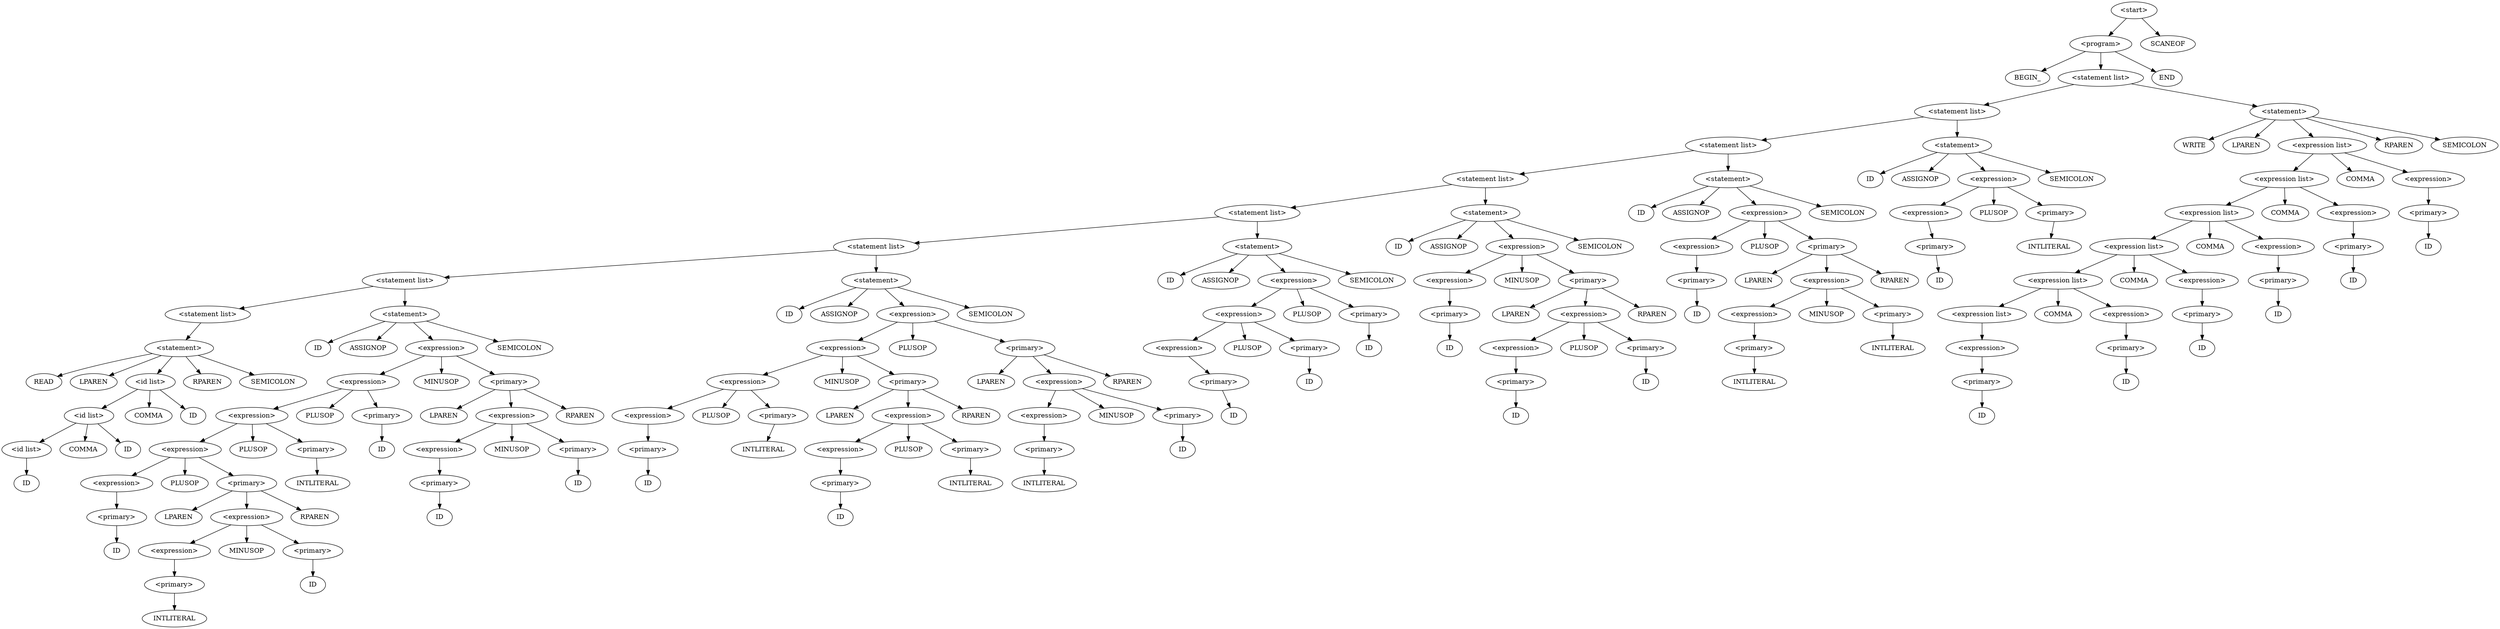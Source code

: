digraph AST {
node0 [label="<start>"];
node1 [label="<program>"];
node2 [label="BEGIN_"];
node1 -> node2;
node3 [label="<statement list>"];
node4 [label="<statement list>"];
node5 [label="<statement list>"];
node6 [label="<statement list>"];
node7 [label="<statement list>"];
node8 [label="<statement list>"];
node9 [label="<statement list>"];
node10 [label="<statement list>"];
node11 [label="<statement>"];
node12 [label="READ"];
node11 -> node12;
node13 [label="LPAREN"];
node11 -> node13;
node14 [label="<id list>"];
node15 [label="<id list>"];
node16 [label="<id list>"];
node17 [label="ID"];
node16 -> node17;
node15 -> node16;
node18 [label="COMMA"];
node15 -> node18;
node19 [label="ID"];
node15 -> node19;
node14 -> node15;
node20 [label="COMMA"];
node14 -> node20;
node21 [label="ID"];
node14 -> node21;
node11 -> node14;
node22 [label="RPAREN"];
node11 -> node22;
node23 [label="SEMICOLON"];
node11 -> node23;
node10 -> node11;
node9 -> node10;
node24 [label="<statement>"];
node25 [label="ID"];
node24 -> node25;
node26 [label="ASSIGNOP"];
node24 -> node26;
node27 [label="<expression>"];
node28 [label="<expression>"];
node29 [label="<expression>"];
node30 [label="<expression>"];
node31 [label="<expression>"];
node32 [label="<primary>"];
node33 [label="ID"];
node32 -> node33;
node31 -> node32;
node30 -> node31;
node34 [label="PLUSOP"];
node30 -> node34;
node35 [label="<primary>"];
node36 [label="LPAREN"];
node35 -> node36;
node37 [label="<expression>"];
node38 [label="<expression>"];
node39 [label="<primary>"];
node40 [label="INTLITERAL"];
node39 -> node40;
node38 -> node39;
node37 -> node38;
node41 [label="MINUSOP"];
node37 -> node41;
node42 [label="<primary>"];
node43 [label="ID"];
node42 -> node43;
node37 -> node42;
node35 -> node37;
node44 [label="RPAREN"];
node35 -> node44;
node30 -> node35;
node29 -> node30;
node45 [label="PLUSOP"];
node29 -> node45;
node46 [label="<primary>"];
node47 [label="INTLITERAL"];
node46 -> node47;
node29 -> node46;
node28 -> node29;
node48 [label="PLUSOP"];
node28 -> node48;
node49 [label="<primary>"];
node50 [label="ID"];
node49 -> node50;
node28 -> node49;
node27 -> node28;
node51 [label="MINUSOP"];
node27 -> node51;
node52 [label="<primary>"];
node53 [label="LPAREN"];
node52 -> node53;
node54 [label="<expression>"];
node55 [label="<expression>"];
node56 [label="<primary>"];
node57 [label="ID"];
node56 -> node57;
node55 -> node56;
node54 -> node55;
node58 [label="MINUSOP"];
node54 -> node58;
node59 [label="<primary>"];
node60 [label="ID"];
node59 -> node60;
node54 -> node59;
node52 -> node54;
node61 [label="RPAREN"];
node52 -> node61;
node27 -> node52;
node24 -> node27;
node62 [label="SEMICOLON"];
node24 -> node62;
node9 -> node24;
node8 -> node9;
node63 [label="<statement>"];
node64 [label="ID"];
node63 -> node64;
node65 [label="ASSIGNOP"];
node63 -> node65;
node66 [label="<expression>"];
node67 [label="<expression>"];
node68 [label="<expression>"];
node69 [label="<expression>"];
node70 [label="<primary>"];
node71 [label="ID"];
node70 -> node71;
node69 -> node70;
node68 -> node69;
node72 [label="PLUSOP"];
node68 -> node72;
node73 [label="<primary>"];
node74 [label="INTLITERAL"];
node73 -> node74;
node68 -> node73;
node67 -> node68;
node75 [label="MINUSOP"];
node67 -> node75;
node76 [label="<primary>"];
node77 [label="LPAREN"];
node76 -> node77;
node78 [label="<expression>"];
node79 [label="<expression>"];
node80 [label="<primary>"];
node81 [label="ID"];
node80 -> node81;
node79 -> node80;
node78 -> node79;
node82 [label="PLUSOP"];
node78 -> node82;
node83 [label="<primary>"];
node84 [label="INTLITERAL"];
node83 -> node84;
node78 -> node83;
node76 -> node78;
node85 [label="RPAREN"];
node76 -> node85;
node67 -> node76;
node66 -> node67;
node86 [label="PLUSOP"];
node66 -> node86;
node87 [label="<primary>"];
node88 [label="LPAREN"];
node87 -> node88;
node89 [label="<expression>"];
node90 [label="<expression>"];
node91 [label="<primary>"];
node92 [label="INTLITERAL"];
node91 -> node92;
node90 -> node91;
node89 -> node90;
node93 [label="MINUSOP"];
node89 -> node93;
node94 [label="<primary>"];
node95 [label="ID"];
node94 -> node95;
node89 -> node94;
node87 -> node89;
node96 [label="RPAREN"];
node87 -> node96;
node66 -> node87;
node63 -> node66;
node97 [label="SEMICOLON"];
node63 -> node97;
node8 -> node63;
node7 -> node8;
node98 [label="<statement>"];
node99 [label="ID"];
node98 -> node99;
node100 [label="ASSIGNOP"];
node98 -> node100;
node101 [label="<expression>"];
node102 [label="<expression>"];
node103 [label="<expression>"];
node104 [label="<primary>"];
node105 [label="ID"];
node104 -> node105;
node103 -> node104;
node102 -> node103;
node106 [label="PLUSOP"];
node102 -> node106;
node107 [label="<primary>"];
node108 [label="ID"];
node107 -> node108;
node102 -> node107;
node101 -> node102;
node109 [label="PLUSOP"];
node101 -> node109;
node110 [label="<primary>"];
node111 [label="ID"];
node110 -> node111;
node101 -> node110;
node98 -> node101;
node112 [label="SEMICOLON"];
node98 -> node112;
node7 -> node98;
node6 -> node7;
node113 [label="<statement>"];
node114 [label="ID"];
node113 -> node114;
node115 [label="ASSIGNOP"];
node113 -> node115;
node116 [label="<expression>"];
node117 [label="<expression>"];
node118 [label="<primary>"];
node119 [label="ID"];
node118 -> node119;
node117 -> node118;
node116 -> node117;
node120 [label="MINUSOP"];
node116 -> node120;
node121 [label="<primary>"];
node122 [label="LPAREN"];
node121 -> node122;
node123 [label="<expression>"];
node124 [label="<expression>"];
node125 [label="<primary>"];
node126 [label="ID"];
node125 -> node126;
node124 -> node125;
node123 -> node124;
node127 [label="PLUSOP"];
node123 -> node127;
node128 [label="<primary>"];
node129 [label="ID"];
node128 -> node129;
node123 -> node128;
node121 -> node123;
node130 [label="RPAREN"];
node121 -> node130;
node116 -> node121;
node113 -> node116;
node131 [label="SEMICOLON"];
node113 -> node131;
node6 -> node113;
node5 -> node6;
node132 [label="<statement>"];
node133 [label="ID"];
node132 -> node133;
node134 [label="ASSIGNOP"];
node132 -> node134;
node135 [label="<expression>"];
node136 [label="<expression>"];
node137 [label="<primary>"];
node138 [label="ID"];
node137 -> node138;
node136 -> node137;
node135 -> node136;
node139 [label="PLUSOP"];
node135 -> node139;
node140 [label="<primary>"];
node141 [label="LPAREN"];
node140 -> node141;
node142 [label="<expression>"];
node143 [label="<expression>"];
node144 [label="<primary>"];
node145 [label="INTLITERAL"];
node144 -> node145;
node143 -> node144;
node142 -> node143;
node146 [label="MINUSOP"];
node142 -> node146;
node147 [label="<primary>"];
node148 [label="INTLITERAL"];
node147 -> node148;
node142 -> node147;
node140 -> node142;
node149 [label="RPAREN"];
node140 -> node149;
node135 -> node140;
node132 -> node135;
node150 [label="SEMICOLON"];
node132 -> node150;
node5 -> node132;
node4 -> node5;
node151 [label="<statement>"];
node152 [label="ID"];
node151 -> node152;
node153 [label="ASSIGNOP"];
node151 -> node153;
node154 [label="<expression>"];
node155 [label="<expression>"];
node156 [label="<primary>"];
node157 [label="ID"];
node156 -> node157;
node155 -> node156;
node154 -> node155;
node158 [label="PLUSOP"];
node154 -> node158;
node159 [label="<primary>"];
node160 [label="INTLITERAL"];
node159 -> node160;
node154 -> node159;
node151 -> node154;
node161 [label="SEMICOLON"];
node151 -> node161;
node4 -> node151;
node3 -> node4;
node162 [label="<statement>"];
node163 [label="WRITE"];
node162 -> node163;
node164 [label="LPAREN"];
node162 -> node164;
node165 [label="<expression list>"];
node166 [label="<expression list>"];
node167 [label="<expression list>"];
node168 [label="<expression list>"];
node169 [label="<expression list>"];
node170 [label="<expression list>"];
node171 [label="<expression>"];
node172 [label="<primary>"];
node173 [label="ID"];
node172 -> node173;
node171 -> node172;
node170 -> node171;
node169 -> node170;
node174 [label="COMMA"];
node169 -> node174;
node175 [label="<expression>"];
node176 [label="<primary>"];
node177 [label="ID"];
node176 -> node177;
node175 -> node176;
node169 -> node175;
node168 -> node169;
node178 [label="COMMA"];
node168 -> node178;
node179 [label="<expression>"];
node180 [label="<primary>"];
node181 [label="ID"];
node180 -> node181;
node179 -> node180;
node168 -> node179;
node167 -> node168;
node182 [label="COMMA"];
node167 -> node182;
node183 [label="<expression>"];
node184 [label="<primary>"];
node185 [label="ID"];
node184 -> node185;
node183 -> node184;
node167 -> node183;
node166 -> node167;
node186 [label="COMMA"];
node166 -> node186;
node187 [label="<expression>"];
node188 [label="<primary>"];
node189 [label="ID"];
node188 -> node189;
node187 -> node188;
node166 -> node187;
node165 -> node166;
node190 [label="COMMA"];
node165 -> node190;
node191 [label="<expression>"];
node192 [label="<primary>"];
node193 [label="ID"];
node192 -> node193;
node191 -> node192;
node165 -> node191;
node162 -> node165;
node194 [label="RPAREN"];
node162 -> node194;
node195 [label="SEMICOLON"];
node162 -> node195;
node3 -> node162;
node1 -> node3;
node196 [label="END"];
node1 -> node196;
node0 -> node1;
node197 [label="SCANEOF"];
node0 -> node197;
}